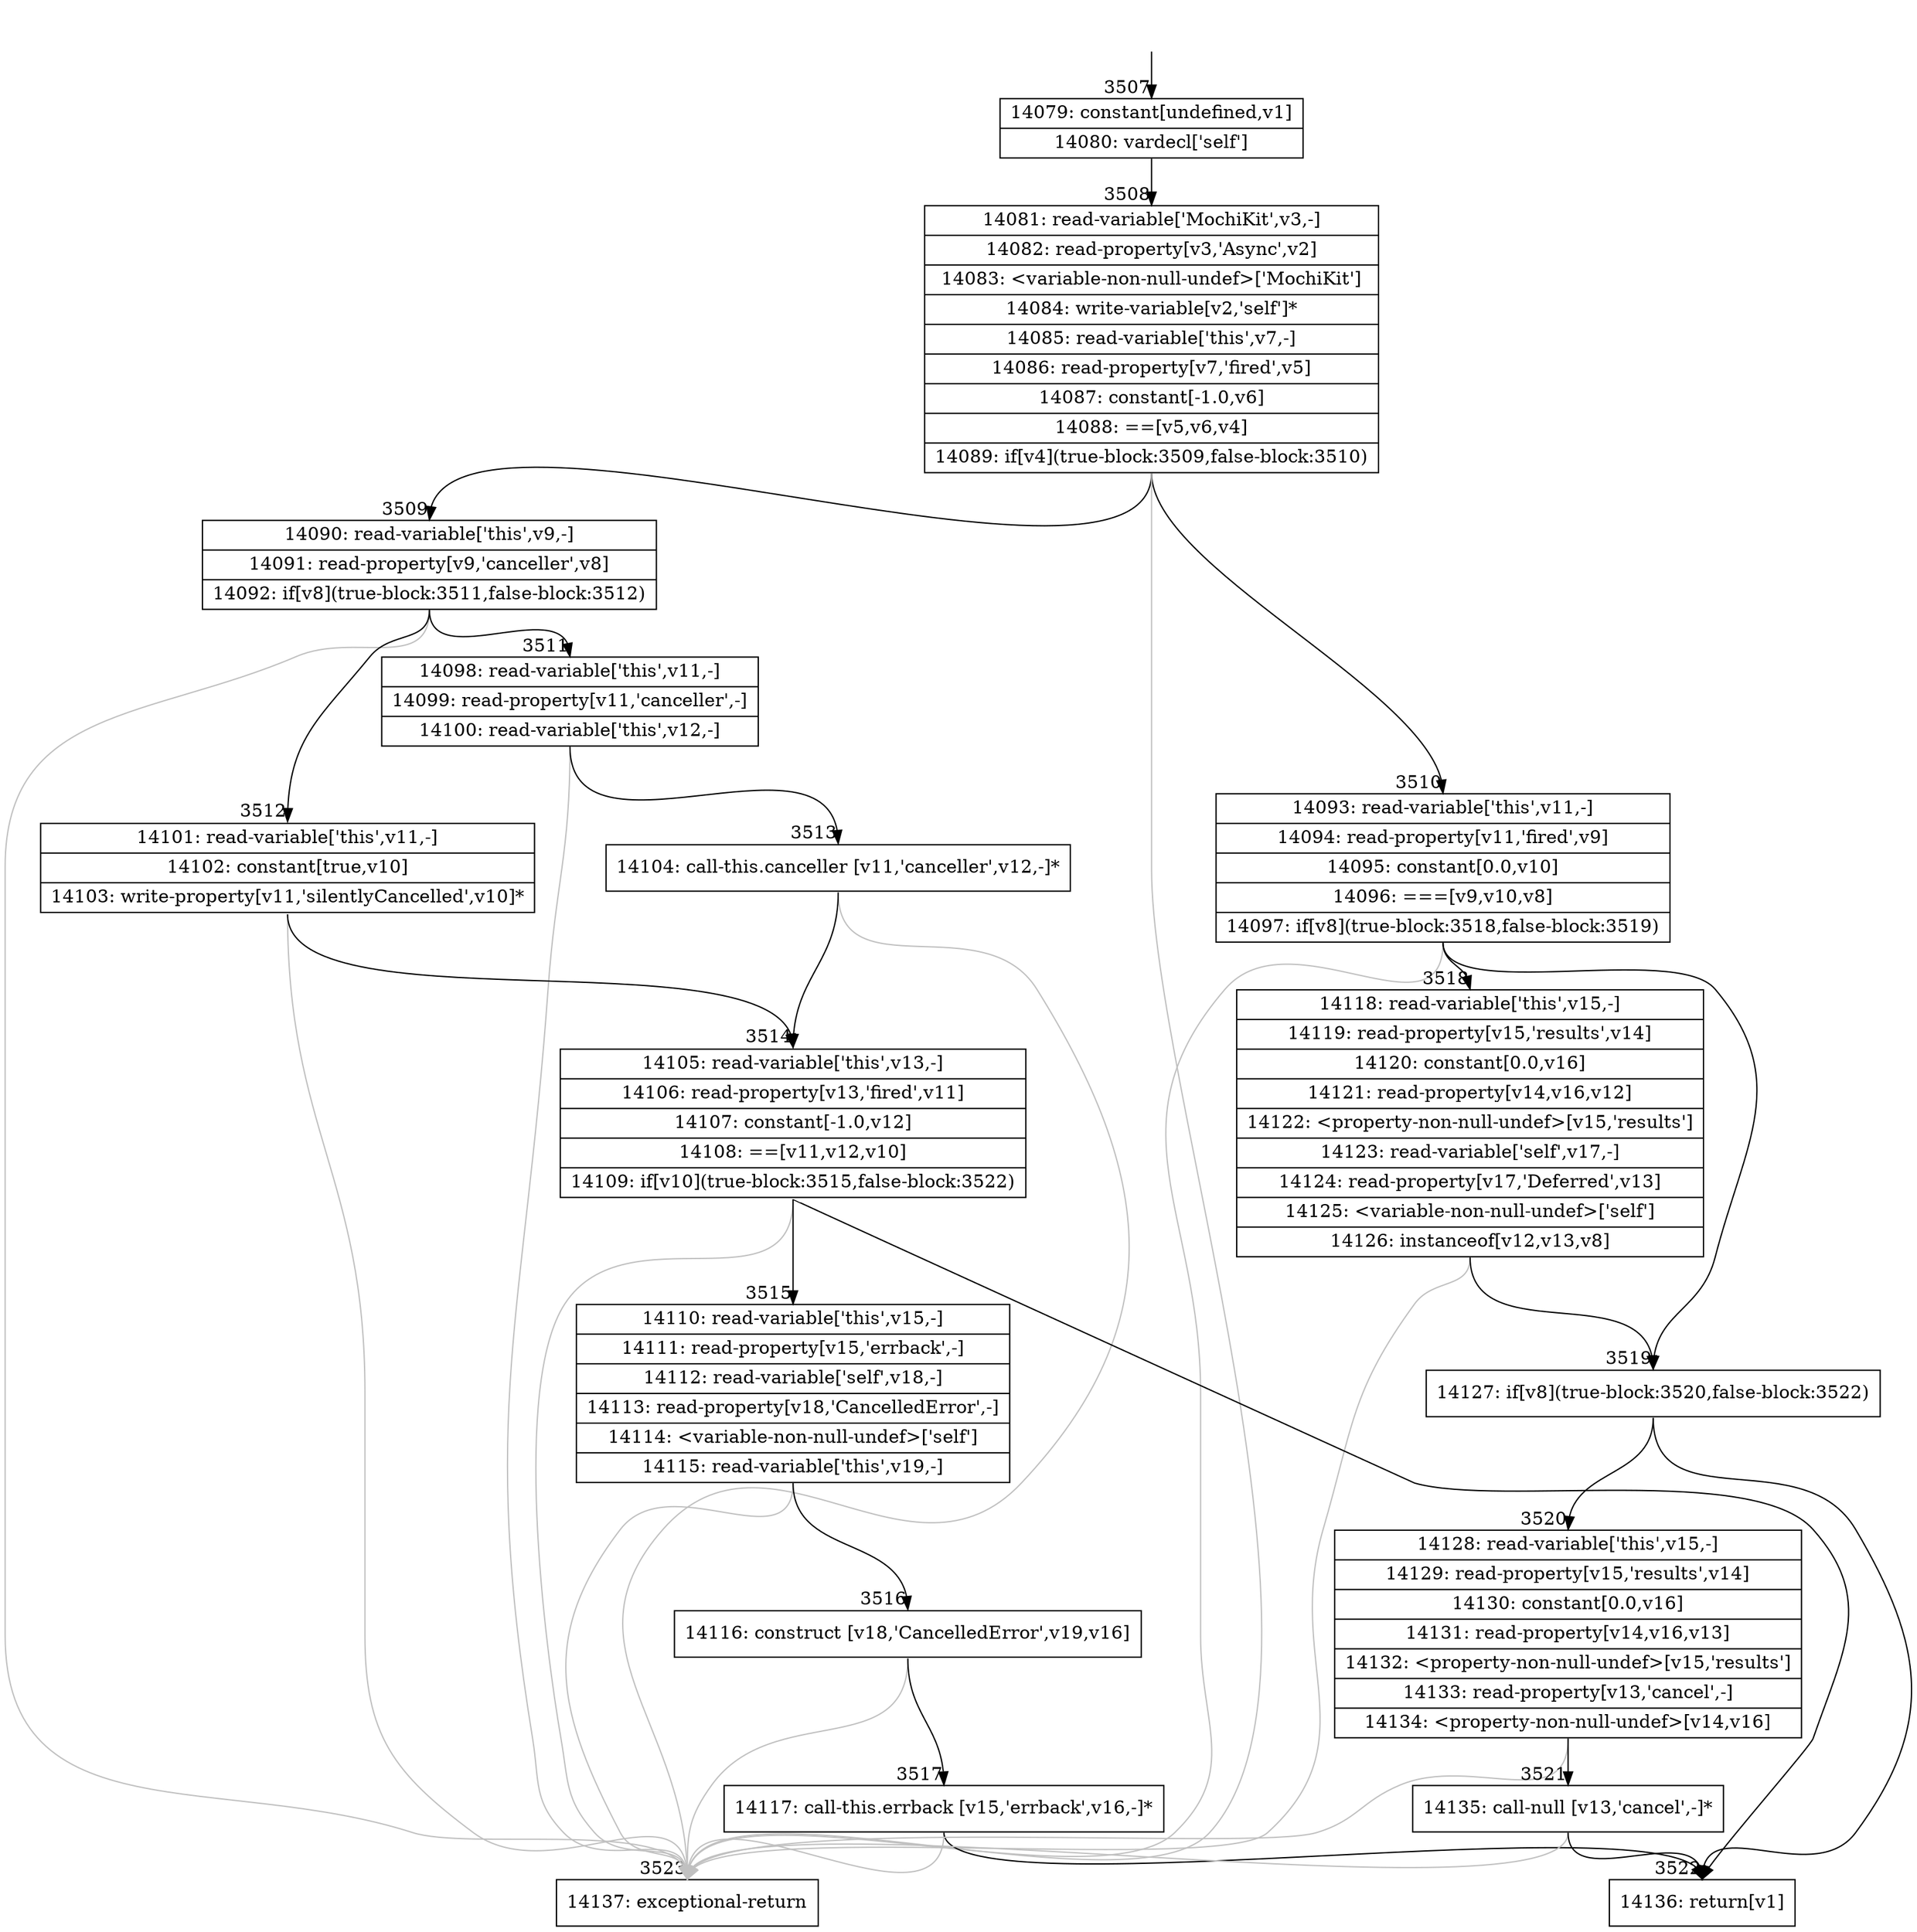 digraph {
rankdir="TD"
BB_entry263[shape=none,label=""];
BB_entry263 -> BB3507 [tailport=s, headport=n, headlabel="    3507"]
BB3507 [shape=record label="{14079: constant[undefined,v1]|14080: vardecl['self']}" ] 
BB3507 -> BB3508 [tailport=s, headport=n, headlabel="      3508"]
BB3508 [shape=record label="{14081: read-variable['MochiKit',v3,-]|14082: read-property[v3,'Async',v2]|14083: \<variable-non-null-undef\>['MochiKit']|14084: write-variable[v2,'self']*|14085: read-variable['this',v7,-]|14086: read-property[v7,'fired',v5]|14087: constant[-1.0,v6]|14088: ==[v5,v6,v4]|14089: if[v4](true-block:3509,false-block:3510)}" ] 
BB3508 -> BB3509 [tailport=s, headport=n, headlabel="      3509"]
BB3508 -> BB3510 [tailport=s, headport=n, headlabel="      3510"]
BB3508 -> BB3523 [tailport=s, headport=n, color=gray, headlabel="      3523"]
BB3509 [shape=record label="{14090: read-variable['this',v9,-]|14091: read-property[v9,'canceller',v8]|14092: if[v8](true-block:3511,false-block:3512)}" ] 
BB3509 -> BB3511 [tailport=s, headport=n, headlabel="      3511"]
BB3509 -> BB3512 [tailport=s, headport=n, headlabel="      3512"]
BB3509 -> BB3523 [tailport=s, headport=n, color=gray]
BB3510 [shape=record label="{14093: read-variable['this',v11,-]|14094: read-property[v11,'fired',v9]|14095: constant[0.0,v10]|14096: ===[v9,v10,v8]|14097: if[v8](true-block:3518,false-block:3519)}" ] 
BB3510 -> BB3519 [tailport=s, headport=n, headlabel="      3519"]
BB3510 -> BB3518 [tailport=s, headport=n, headlabel="      3518"]
BB3510 -> BB3523 [tailport=s, headport=n, color=gray]
BB3511 [shape=record label="{14098: read-variable['this',v11,-]|14099: read-property[v11,'canceller',-]|14100: read-variable['this',v12,-]}" ] 
BB3511 -> BB3513 [tailport=s, headport=n, headlabel="      3513"]
BB3511 -> BB3523 [tailport=s, headport=n, color=gray]
BB3512 [shape=record label="{14101: read-variable['this',v11,-]|14102: constant[true,v10]|14103: write-property[v11,'silentlyCancelled',v10]*}" ] 
BB3512 -> BB3514 [tailport=s, headport=n, headlabel="      3514"]
BB3512 -> BB3523 [tailport=s, headport=n, color=gray]
BB3513 [shape=record label="{14104: call-this.canceller [v11,'canceller',v12,-]*}" ] 
BB3513 -> BB3514 [tailport=s, headport=n]
BB3513 -> BB3523 [tailport=s, headport=n, color=gray]
BB3514 [shape=record label="{14105: read-variable['this',v13,-]|14106: read-property[v13,'fired',v11]|14107: constant[-1.0,v12]|14108: ==[v11,v12,v10]|14109: if[v10](true-block:3515,false-block:3522)}" ] 
BB3514 -> BB3515 [tailport=s, headport=n, headlabel="      3515"]
BB3514 -> BB3522 [tailport=s, headport=n, headlabel="      3522"]
BB3514 -> BB3523 [tailport=s, headport=n, color=gray]
BB3515 [shape=record label="{14110: read-variable['this',v15,-]|14111: read-property[v15,'errback',-]|14112: read-variable['self',v18,-]|14113: read-property[v18,'CancelledError',-]|14114: \<variable-non-null-undef\>['self']|14115: read-variable['this',v19,-]}" ] 
BB3515 -> BB3516 [tailport=s, headport=n, headlabel="      3516"]
BB3515 -> BB3523 [tailport=s, headport=n, color=gray]
BB3516 [shape=record label="{14116: construct [v18,'CancelledError',v19,v16]}" ] 
BB3516 -> BB3517 [tailport=s, headport=n, headlabel="      3517"]
BB3516 -> BB3523 [tailport=s, headport=n, color=gray]
BB3517 [shape=record label="{14117: call-this.errback [v15,'errback',v16,-]*}" ] 
BB3517 -> BB3522 [tailport=s, headport=n]
BB3517 -> BB3523 [tailport=s, headport=n, color=gray]
BB3518 [shape=record label="{14118: read-variable['this',v15,-]|14119: read-property[v15,'results',v14]|14120: constant[0.0,v16]|14121: read-property[v14,v16,v12]|14122: \<property-non-null-undef\>[v15,'results']|14123: read-variable['self',v17,-]|14124: read-property[v17,'Deferred',v13]|14125: \<variable-non-null-undef\>['self']|14126: instanceof[v12,v13,v8]}" ] 
BB3518 -> BB3519 [tailport=s, headport=n]
BB3518 -> BB3523 [tailport=s, headport=n, color=gray]
BB3519 [shape=record label="{14127: if[v8](true-block:3520,false-block:3522)}" ] 
BB3519 -> BB3520 [tailport=s, headport=n, headlabel="      3520"]
BB3519 -> BB3522 [tailport=s, headport=n]
BB3520 [shape=record label="{14128: read-variable['this',v15,-]|14129: read-property[v15,'results',v14]|14130: constant[0.0,v16]|14131: read-property[v14,v16,v13]|14132: \<property-non-null-undef\>[v15,'results']|14133: read-property[v13,'cancel',-]|14134: \<property-non-null-undef\>[v14,v16]}" ] 
BB3520 -> BB3521 [tailport=s, headport=n, headlabel="      3521"]
BB3520 -> BB3523 [tailport=s, headport=n, color=gray]
BB3521 [shape=record label="{14135: call-null [v13,'cancel',-]*}" ] 
BB3521 -> BB3522 [tailport=s, headport=n]
BB3521 -> BB3523 [tailport=s, headport=n, color=gray]
BB3522 [shape=record label="{14136: return[v1]}" ] 
BB3523 [shape=record label="{14137: exceptional-return}" ] 
//#$~ 2328
}
